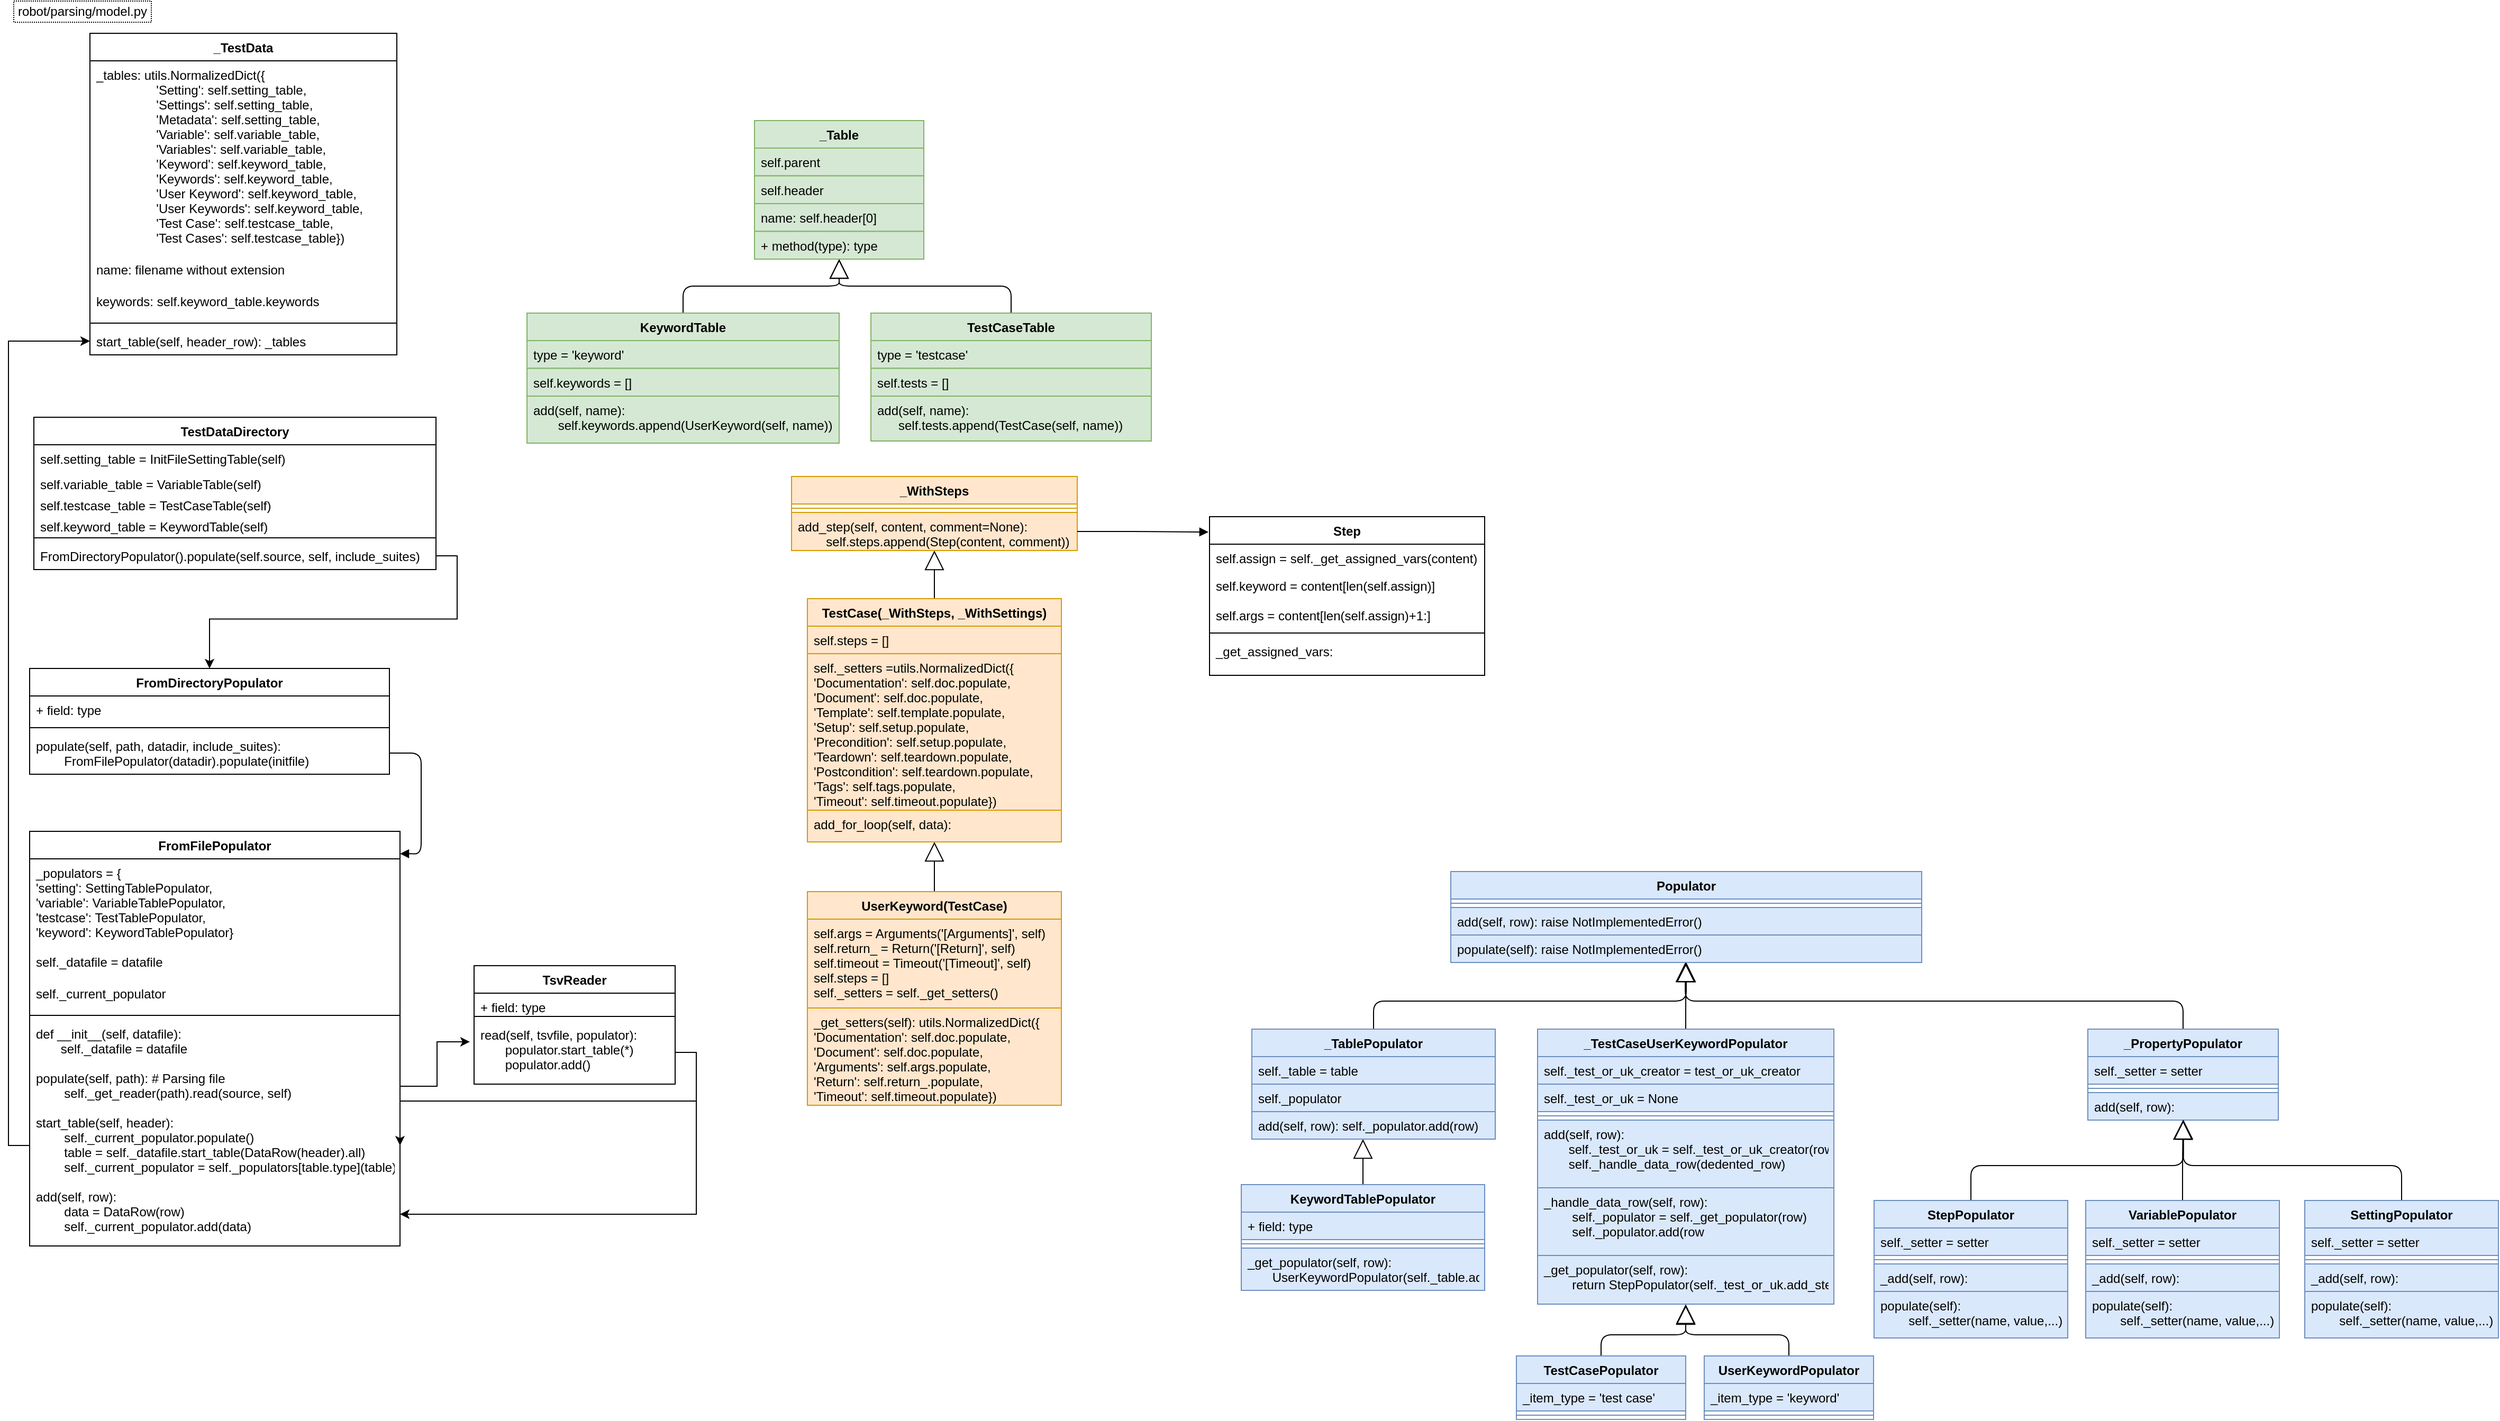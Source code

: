 <mxfile version="10.6.6" type="github"><diagram id="w9kiW-RfUYCKc8T9WEzW" name="ParsingRobotFile"><mxGraphModel dx="961" dy="610" grid="1" gridSize="10" guides="1" tooltips="1" connect="1" arrows="1" fold="1" page="1" pageScale="1" pageWidth="850" pageHeight="1100" math="0" shadow="0"><root><mxCell id="DDdAYqGHSXOfa5KJhtYZ-0"/><mxCell id="DDdAYqGHSXOfa5KJhtYZ-1" parent="DDdAYqGHSXOfa5KJhtYZ-0"/><mxCell id="CEjtq7rkMb9W8fylmUkk-167" style="edgeStyle=orthogonalEdgeStyle;orthogonalLoop=1;jettySize=auto;html=1;entryX=0.5;entryY=1;entryDx=0;entryDy=0;endArrow=block;endFill=0;endSize=16;fontColor=#000000;" parent="DDdAYqGHSXOfa5KJhtYZ-1" source="CEjtq7rkMb9W8fylmUkk-33" target="CEjtq7rkMb9W8fylmUkk-37" edge="1"><mxGeometry relative="1" as="geometry"/></mxCell><mxCell id="CEjtq7rkMb9W8fylmUkk-33" value="UserKeyword(TestCase)" style="swimlane;fontStyle=1;align=center;verticalAlign=top;childLayout=stackLayout;horizontal=1;startSize=26;horizontalStack=0;resizeParent=1;resizeParentMax=0;resizeLast=0;collapsible=1;marginBottom=0;fillColor=#ffe6cc;strokeColor=#d79b00;" parent="DDdAYqGHSXOfa5KJhtYZ-1" vertex="1"><mxGeometry x="860" y="959" width="240" height="202" as="geometry"/></mxCell><mxCell id="CEjtq7rkMb9W8fylmUkk-34" value="self.args = Arguments('[Arguments]', self)&#10;self.return_ = Return('[Return]', self)&#10;self.timeout = Timeout('[Timeout]', self)&#10;self.steps = []&#10;self._setters = self._get_setters()" style="text;strokeColor=#d79b00;fillColor=#ffe6cc;align=left;verticalAlign=top;spacingLeft=4;spacingRight=4;overflow=hidden;rotatable=0;points=[[0,0.5],[1,0.5]];portConstraint=eastwest;" parent="CEjtq7rkMb9W8fylmUkk-33" vertex="1"><mxGeometry y="26" width="240" height="84" as="geometry"/></mxCell><mxCell id="CEjtq7rkMb9W8fylmUkk-36" value="_get_setters(self): utils.NormalizedDict({&#10;'Documentation': self.doc.populate,&#10;'Document': self.doc.populate,&#10;'Arguments': self.args.populate,&#10;'Return': self.return_.populate,&#10;'Timeout': self.timeout.populate})" style="text;strokeColor=#d79b00;fillColor=#ffe6cc;align=left;verticalAlign=top;spacingLeft=4;spacingRight=4;overflow=hidden;rotatable=0;points=[[0,0.5],[1,0.5]];portConstraint=eastwest;" parent="CEjtq7rkMb9W8fylmUkk-33" vertex="1"><mxGeometry y="110" width="240" height="92" as="geometry"/></mxCell><mxCell id="CEjtq7rkMb9W8fylmUkk-168" style="edgeStyle=orthogonalEdgeStyle;orthogonalLoop=1;jettySize=auto;html=1;exitX=0.5;exitY=0;exitDx=0;exitDy=0;entryX=0.5;entryY=1;entryDx=0;entryDy=0;endArrow=block;endFill=0;endSize=16;fontColor=#000000;" parent="DDdAYqGHSXOfa5KJhtYZ-1" source="CEjtq7rkMb9W8fylmUkk-37" target="CEjtq7rkMb9W8fylmUkk-41" edge="1"><mxGeometry relative="1" as="geometry"/></mxCell><mxCell id="CEjtq7rkMb9W8fylmUkk-37" value="TestCase(_WithSteps, _WithSettings)" style="swimlane;fontStyle=1;align=center;verticalAlign=top;childLayout=stackLayout;horizontal=1;startSize=26;horizontalStack=0;resizeParent=1;resizeParentMax=0;resizeLast=0;collapsible=1;marginBottom=0;fillColor=#ffe6cc;strokeColor=#d79b00;" parent="DDdAYqGHSXOfa5KJhtYZ-1" vertex="1"><mxGeometry x="860" y="682" width="240" height="230" as="geometry"/></mxCell><mxCell id="CEjtq7rkMb9W8fylmUkk-38" value="self.steps = []" style="text;strokeColor=#d79b00;fillColor=#ffe6cc;align=left;verticalAlign=top;spacingLeft=4;spacingRight=4;overflow=hidden;rotatable=0;points=[[0,0.5],[1,0.5]];portConstraint=eastwest;" parent="CEjtq7rkMb9W8fylmUkk-37" vertex="1"><mxGeometry y="26" width="240" height="26" as="geometry"/></mxCell><mxCell id="CEjtq7rkMb9W8fylmUkk-166" value="self._setters =utils.NormalizedDict({&#10;'Documentation': self.doc.populate,&#10;'Document': self.doc.populate,&#10;'Template': self.template.populate,&#10;'Setup': self.setup.populate,&#10;'Precondition': self.setup.populate,&#10;'Teardown': self.teardown.populate,&#10;'Postcondition': self.teardown.populate,&#10;'Tags': self.tags.populate,&#10;'Timeout': self.timeout.populate})" style="text;strokeColor=#d79b00;fillColor=#ffe6cc;align=left;verticalAlign=top;spacingLeft=4;spacingRight=4;overflow=hidden;rotatable=0;points=[[0,0.5],[1,0.5]];portConstraint=eastwest;" parent="CEjtq7rkMb9W8fylmUkk-37" vertex="1"><mxGeometry y="52" width="240" height="148" as="geometry"/></mxCell><mxCell id="CEjtq7rkMb9W8fylmUkk-40" value="add_for_loop(self, data):" style="text;strokeColor=#d79b00;fillColor=#ffe6cc;align=left;verticalAlign=top;spacingLeft=4;spacingRight=4;overflow=hidden;rotatable=0;points=[[0,0.5],[1,0.5]];portConstraint=eastwest;" parent="CEjtq7rkMb9W8fylmUkk-37" vertex="1"><mxGeometry y="200" width="240" height="30" as="geometry"/></mxCell><mxCell id="CEjtq7rkMb9W8fylmUkk-41" value="_WithSteps" style="swimlane;fontStyle=1;align=center;verticalAlign=top;childLayout=stackLayout;horizontal=1;startSize=26;horizontalStack=0;resizeParent=1;resizeParentMax=0;resizeLast=0;collapsible=1;marginBottom=0;fillColor=#ffe6cc;strokeColor=#d79b00;" parent="DDdAYqGHSXOfa5KJhtYZ-1" vertex="1"><mxGeometry x="845" y="566.5" width="270" height="70" as="geometry"/></mxCell><mxCell id="CEjtq7rkMb9W8fylmUkk-43" value="" style="line;strokeWidth=1;fillColor=#ffe6cc;align=left;verticalAlign=middle;spacingTop=-1;spacingLeft=3;spacingRight=3;rotatable=0;labelPosition=right;points=[];portConstraint=eastwest;strokeColor=#d79b00;" parent="CEjtq7rkMb9W8fylmUkk-41" vertex="1"><mxGeometry y="26" width="270" height="8" as="geometry"/></mxCell><mxCell id="CEjtq7rkMb9W8fylmUkk-44" value="add_step(self, content, comment=None):&#10;        self.steps.append(Step(content, comment))" style="text;strokeColor=#d79b00;fillColor=#ffe6cc;align=left;verticalAlign=top;spacingLeft=4;spacingRight=4;overflow=hidden;rotatable=0;points=[[0,0.5],[1,0.5]];portConstraint=eastwest;" parent="CEjtq7rkMb9W8fylmUkk-41" vertex="1"><mxGeometry y="34" width="270" height="36" as="geometry"/></mxCell><mxCell id="CEjtq7rkMb9W8fylmUkk-49" value="FromDirectoryPopulator" style="swimlane;fontStyle=1;align=center;verticalAlign=top;childLayout=stackLayout;horizontal=1;startSize=26;horizontalStack=0;resizeParent=1;resizeParentMax=0;resizeLast=0;collapsible=1;marginBottom=0;" parent="DDdAYqGHSXOfa5KJhtYZ-1" vertex="1"><mxGeometry x="125" y="748" width="340" height="100" as="geometry"/></mxCell><mxCell id="CEjtq7rkMb9W8fylmUkk-50" value="+ field: type" style="text;strokeColor=none;fillColor=none;align=left;verticalAlign=top;spacingLeft=4;spacingRight=4;overflow=hidden;rotatable=0;points=[[0,0.5],[1,0.5]];portConstraint=eastwest;" parent="CEjtq7rkMb9W8fylmUkk-49" vertex="1"><mxGeometry y="26" width="340" height="26" as="geometry"/></mxCell><mxCell id="CEjtq7rkMb9W8fylmUkk-51" value="" style="line;strokeWidth=1;fillColor=none;align=left;verticalAlign=middle;spacingTop=-1;spacingLeft=3;spacingRight=3;rotatable=0;labelPosition=right;points=[];portConstraint=eastwest;" parent="CEjtq7rkMb9W8fylmUkk-49" vertex="1"><mxGeometry y="52" width="340" height="8" as="geometry"/></mxCell><mxCell id="CEjtq7rkMb9W8fylmUkk-52" value="populate(self, path, datadir, include_suites):&#10;        FromFilePopulator(datadir).populate(initfile)" style="text;strokeColor=none;fillColor=none;align=left;verticalAlign=top;spacingLeft=4;spacingRight=4;overflow=hidden;rotatable=0;points=[[0,0.5],[1,0.5]];portConstraint=eastwest;" parent="CEjtq7rkMb9W8fylmUkk-49" vertex="1"><mxGeometry y="60" width="340" height="40" as="geometry"/></mxCell><mxCell id="CEjtq7rkMb9W8fylmUkk-53" value="FromFilePopulator" style="swimlane;fontStyle=1;align=center;verticalAlign=top;childLayout=stackLayout;horizontal=1;startSize=26;horizontalStack=0;resizeParent=1;resizeParentMax=0;resizeLast=0;collapsible=1;marginBottom=0;" parent="DDdAYqGHSXOfa5KJhtYZ-1" vertex="1"><mxGeometry x="125" y="902" width="350" height="392" as="geometry"/></mxCell><mxCell id="CEjtq7rkMb9W8fylmUkk-54" value="_populators = {&#10;'setting': SettingTablePopulator,&#10;'variable': VariableTablePopulator,&#10;'testcase': TestTablePopulator,&#10;'keyword': KeywordTablePopulator}" style="text;strokeColor=none;fillColor=none;align=left;verticalAlign=top;spacingLeft=4;spacingRight=4;overflow=hidden;rotatable=0;points=[[0,0.5],[1,0.5]];portConstraint=eastwest;" parent="CEjtq7rkMb9W8fylmUkk-53" vertex="1"><mxGeometry y="26" width="350" height="84" as="geometry"/></mxCell><mxCell id="CEjtq7rkMb9W8fylmUkk-57" value="self._datafile = datafile" style="text;strokeColor=none;fillColor=none;align=left;verticalAlign=top;spacingLeft=4;spacingRight=4;overflow=hidden;rotatable=0;points=[[0,0.5],[1,0.5]];portConstraint=eastwest;" parent="CEjtq7rkMb9W8fylmUkk-53" vertex="1"><mxGeometry y="110" width="350" height="30" as="geometry"/></mxCell><mxCell id="CEjtq7rkMb9W8fylmUkk-58" value="self._current_populator" style="text;strokeColor=none;fillColor=none;align=left;verticalAlign=top;spacingLeft=4;spacingRight=4;overflow=hidden;rotatable=0;points=[[0,0.5],[1,0.5]];portConstraint=eastwest;" parent="CEjtq7rkMb9W8fylmUkk-53" vertex="1"><mxGeometry y="140" width="350" height="30" as="geometry"/></mxCell><mxCell id="CEjtq7rkMb9W8fylmUkk-55" value="" style="line;strokeWidth=1;fillColor=none;align=left;verticalAlign=middle;spacingTop=-1;spacingLeft=3;spacingRight=3;rotatable=0;labelPosition=right;points=[];portConstraint=eastwest;" parent="CEjtq7rkMb9W8fylmUkk-53" vertex="1"><mxGeometry y="170" width="350" height="8" as="geometry"/></mxCell><mxCell id="xWW4WNroP9n5-HLPRSPL-0" value="def __init__(self, datafile):&#10;       self._datafile = datafile" style="text;strokeColor=none;fillColor=none;align=left;verticalAlign=top;spacingLeft=4;spacingRight=4;overflow=hidden;rotatable=0;points=[[0,0.5],[1,0.5]];portConstraint=eastwest;" vertex="1" parent="CEjtq7rkMb9W8fylmUkk-53"><mxGeometry y="178" width="350" height="42" as="geometry"/></mxCell><mxCell id="CEjtq7rkMb9W8fylmUkk-56" value="populate(self, path): # Parsing file&#10;        self._get_reader(path).read(source, self)&#10;" style="text;strokeColor=none;fillColor=none;align=left;verticalAlign=top;spacingLeft=4;spacingRight=4;overflow=hidden;rotatable=0;points=[[0,0.5],[1,0.5]];portConstraint=eastwest;" parent="CEjtq7rkMb9W8fylmUkk-53" vertex="1"><mxGeometry y="220" width="350" height="42" as="geometry"/></mxCell><mxCell id="CEjtq7rkMb9W8fylmUkk-63" value="start_table(self, header): &#10;        self._current_populator.populate()&#10;        table = self._datafile.start_table(DataRow(header).all)&#10;        self._current_populator = self._populators[table.type](table)" style="text;strokeColor=none;fillColor=none;align=left;verticalAlign=top;spacingLeft=4;spacingRight=4;overflow=hidden;rotatable=0;points=[[0,0.5],[1,0.5]];portConstraint=eastwest;" parent="CEjtq7rkMb9W8fylmUkk-53" vertex="1"><mxGeometry y="262" width="350" height="70" as="geometry"/></mxCell><mxCell id="CEjtq7rkMb9W8fylmUkk-64" value="add(self, row):&#10;        data = DataRow(row)&#10;        self._current_populator.add(data)" style="text;strokeColor=none;fillColor=none;align=left;verticalAlign=top;spacingLeft=4;spacingRight=4;overflow=hidden;rotatable=0;points=[[0,0.5],[1,0.5]];portConstraint=eastwest;" parent="CEjtq7rkMb9W8fylmUkk-53" vertex="1"><mxGeometry y="332" width="350" height="60" as="geometry"/></mxCell><mxCell id="CEjtq7rkMb9W8fylmUkk-59" value="TsvReader" style="swimlane;fontStyle=1;align=center;verticalAlign=top;childLayout=stackLayout;horizontal=1;startSize=26;horizontalStack=0;resizeParent=1;resizeParentMax=0;resizeLast=0;collapsible=1;marginBottom=0;" parent="DDdAYqGHSXOfa5KJhtYZ-1" vertex="1"><mxGeometry x="545" y="1029" width="190" height="112" as="geometry"/></mxCell><mxCell id="CEjtq7rkMb9W8fylmUkk-60" value="+ field: type" style="text;strokeColor=none;fillColor=none;align=left;verticalAlign=top;spacingLeft=4;spacingRight=4;overflow=hidden;rotatable=0;points=[[0,0.5],[1,0.5]];portConstraint=eastwest;" parent="CEjtq7rkMb9W8fylmUkk-59" vertex="1"><mxGeometry y="26" width="190" height="18" as="geometry"/></mxCell><mxCell id="CEjtq7rkMb9W8fylmUkk-61" value="" style="line;strokeWidth=1;fillColor=none;align=left;verticalAlign=middle;spacingTop=-1;spacingLeft=3;spacingRight=3;rotatable=0;labelPosition=right;points=[];portConstraint=eastwest;" parent="CEjtq7rkMb9W8fylmUkk-59" vertex="1"><mxGeometry y="44" width="190" height="8" as="geometry"/></mxCell><mxCell id="CEjtq7rkMb9W8fylmUkk-62" value="read(self, tsvfile, populator):&#10;       populator.start_table(*)&#10;       populator.add()" style="text;strokeColor=none;fillColor=none;align=left;verticalAlign=top;spacingLeft=4;spacingRight=4;overflow=hidden;rotatable=0;points=[[0,0.5],[1,0.5]];portConstraint=eastwest;" parent="CEjtq7rkMb9W8fylmUkk-59" vertex="1"><mxGeometry y="52" width="190" height="60" as="geometry"/></mxCell><mxCell id="CEjtq7rkMb9W8fylmUkk-65" style="edgeStyle=orthogonalEdgeStyle;rounded=0;orthogonalLoop=1;jettySize=auto;html=1;exitX=1;exitY=0.5;exitDx=0;exitDy=0;entryX=-0.021;entryY=0.333;entryDx=0;entryDy=0;entryPerimeter=0;" parent="DDdAYqGHSXOfa5KJhtYZ-1" source="CEjtq7rkMb9W8fylmUkk-56" target="CEjtq7rkMb9W8fylmUkk-62" edge="1"><mxGeometry relative="1" as="geometry"/></mxCell><mxCell id="CEjtq7rkMb9W8fylmUkk-66" style="edgeStyle=orthogonalEdgeStyle;rounded=0;orthogonalLoop=1;jettySize=auto;html=1;exitX=1;exitY=0.5;exitDx=0;exitDy=0;entryX=1;entryY=0.5;entryDx=0;entryDy=0;" parent="DDdAYqGHSXOfa5KJhtYZ-1" source="CEjtq7rkMb9W8fylmUkk-62" target="CEjtq7rkMb9W8fylmUkk-63" edge="1"><mxGeometry relative="1" as="geometry"><Array as="points"><mxPoint x="755" y="1111"/><mxPoint x="755" y="1157"/></Array></mxGeometry></mxCell><mxCell id="CEjtq7rkMb9W8fylmUkk-67" style="edgeStyle=orthogonalEdgeStyle;rounded=0;orthogonalLoop=1;jettySize=auto;html=1;exitX=0;exitY=0.5;exitDx=0;exitDy=0;entryX=0;entryY=0.5;entryDx=0;entryDy=0;" parent="DDdAYqGHSXOfa5KJhtYZ-1" source="CEjtq7rkMb9W8fylmUkk-63" target="E7tnNGmdelMhR69OMzfv-7" edge="1"><mxGeometry relative="1" as="geometry"/></mxCell><mxCell id="CEjtq7rkMb9W8fylmUkk-69" style="edgeStyle=orthogonalEdgeStyle;rounded=0;orthogonalLoop=1;jettySize=auto;html=1;exitX=1;exitY=0.5;exitDx=0;exitDy=0;entryX=1;entryY=0.5;entryDx=0;entryDy=0;" parent="DDdAYqGHSXOfa5KJhtYZ-1" source="CEjtq7rkMb9W8fylmUkk-62" target="CEjtq7rkMb9W8fylmUkk-64" edge="1"><mxGeometry relative="1" as="geometry"/></mxCell><mxCell id="CEjtq7rkMb9W8fylmUkk-128" value="" style="edgeStyle=orthogonalEdgeStyle;orthogonalLoop=1;jettySize=auto;html=1;endArrow=block;endFill=0;endSize=16;fontColor=#EA6B66;" parent="DDdAYqGHSXOfa5KJhtYZ-1" source="CEjtq7rkMb9W8fylmUkk-70" target="CEjtq7rkMb9W8fylmUkk-77" edge="1"><mxGeometry relative="1" as="geometry"><Array as="points"><mxPoint x="1385" y="1236"/><mxPoint x="1385" y="1236"/></Array></mxGeometry></mxCell><mxCell id="CEjtq7rkMb9W8fylmUkk-70" value="KeywordTablePopulator" style="swimlane;fontStyle=1;align=center;verticalAlign=top;childLayout=stackLayout;horizontal=1;startSize=26;horizontalStack=0;resizeParent=1;resizeParentMax=0;resizeLast=0;collapsible=1;marginBottom=0;fillColor=#dae8fc;strokeColor=#6c8ebf;" parent="DDdAYqGHSXOfa5KJhtYZ-1" vertex="1"><mxGeometry x="1270" y="1236" width="230" height="100" as="geometry"/></mxCell><mxCell id="CEjtq7rkMb9W8fylmUkk-71" value="+ field: type" style="text;strokeColor=#6c8ebf;fillColor=#dae8fc;align=left;verticalAlign=top;spacingLeft=4;spacingRight=4;overflow=hidden;rotatable=0;points=[[0,0.5],[1,0.5]];portConstraint=eastwest;" parent="CEjtq7rkMb9W8fylmUkk-70" vertex="1"><mxGeometry y="26" width="230" height="26" as="geometry"/></mxCell><mxCell id="CEjtq7rkMb9W8fylmUkk-72" value="" style="line;strokeWidth=1;fillColor=#dae8fc;align=left;verticalAlign=middle;spacingTop=-1;spacingLeft=3;spacingRight=3;rotatable=0;labelPosition=right;points=[];portConstraint=eastwest;strokeColor=#6c8ebf;" parent="CEjtq7rkMb9W8fylmUkk-70" vertex="1"><mxGeometry y="52" width="230" height="8" as="geometry"/></mxCell><mxCell id="CEjtq7rkMb9W8fylmUkk-73" value="_get_populator(self, row):&#10;       UserKeywordPopulator(self._table.add)" style="text;strokeColor=#6c8ebf;fillColor=#dae8fc;align=left;verticalAlign=top;spacingLeft=4;spacingRight=4;overflow=hidden;rotatable=0;points=[[0,0.5],[1,0.5]];portConstraint=eastwest;" parent="CEjtq7rkMb9W8fylmUkk-70" vertex="1"><mxGeometry y="60" width="230" height="40" as="geometry"/></mxCell><mxCell id="CEjtq7rkMb9W8fylmUkk-125" style="edgeStyle=orthogonalEdgeStyle;orthogonalLoop=1;jettySize=auto;html=1;exitX=0.5;exitY=0;exitDx=0;exitDy=0;entryX=0.5;entryY=1;entryDx=0;entryDy=0;endArrow=block;endFill=0;endSize=16;fontColor=#EA6B66;" parent="DDdAYqGHSXOfa5KJhtYZ-1" source="CEjtq7rkMb9W8fylmUkk-74" target="CEjtq7rkMb9W8fylmUkk-81" edge="1"><mxGeometry relative="1" as="geometry"/></mxCell><mxCell id="CEjtq7rkMb9W8fylmUkk-74" value="_TablePopulator" style="swimlane;fontStyle=1;align=center;verticalAlign=top;childLayout=stackLayout;horizontal=1;startSize=26;horizontalStack=0;resizeParent=1;resizeParentMax=0;resizeLast=0;collapsible=1;marginBottom=0;fillColor=#dae8fc;strokeColor=#6c8ebf;" parent="DDdAYqGHSXOfa5KJhtYZ-1" vertex="1"><mxGeometry x="1280" y="1089" width="230" height="104" as="geometry"/></mxCell><mxCell id="CEjtq7rkMb9W8fylmUkk-75" value="self._table = table" style="text;strokeColor=#6c8ebf;fillColor=#dae8fc;align=left;verticalAlign=top;spacingLeft=4;spacingRight=4;overflow=hidden;rotatable=0;points=[[0,0.5],[1,0.5]];portConstraint=eastwest;" parent="CEjtq7rkMb9W8fylmUkk-74" vertex="1"><mxGeometry y="26" width="230" height="26" as="geometry"/></mxCell><mxCell id="CEjtq7rkMb9W8fylmUkk-78" value="self._populator" style="text;strokeColor=#6c8ebf;fillColor=#dae8fc;align=left;verticalAlign=top;spacingLeft=4;spacingRight=4;overflow=hidden;rotatable=0;points=[[0,0.5],[1,0.5]];portConstraint=eastwest;" parent="CEjtq7rkMb9W8fylmUkk-74" vertex="1"><mxGeometry y="52" width="230" height="26" as="geometry"/></mxCell><mxCell id="CEjtq7rkMb9W8fylmUkk-77" value="add(self, row): self._populator.add(row)" style="text;strokeColor=#6c8ebf;fillColor=#dae8fc;align=left;verticalAlign=top;spacingLeft=4;spacingRight=4;overflow=hidden;rotatable=0;points=[[0,0.5],[1,0.5]];portConstraint=eastwest;" parent="CEjtq7rkMb9W8fylmUkk-74" vertex="1"><mxGeometry y="78" width="230" height="26" as="geometry"/></mxCell><mxCell id="CEjtq7rkMb9W8fylmUkk-81" value="Populator" style="swimlane;fontStyle=1;align=center;verticalAlign=top;childLayout=stackLayout;horizontal=1;startSize=26;horizontalStack=0;resizeParent=1;resizeParentMax=0;resizeLast=0;collapsible=1;marginBottom=0;fillColor=#dae8fc;strokeColor=#6c8ebf;" parent="DDdAYqGHSXOfa5KJhtYZ-1" vertex="1"><mxGeometry x="1468" y="940" width="445" height="86" as="geometry"/></mxCell><mxCell id="CEjtq7rkMb9W8fylmUkk-83" value="" style="line;strokeWidth=1;fillColor=#dae8fc;align=left;verticalAlign=middle;spacingTop=-1;spacingLeft=3;spacingRight=3;rotatable=0;labelPosition=right;points=[];portConstraint=eastwest;strokeColor=#6c8ebf;" parent="CEjtq7rkMb9W8fylmUkk-81" vertex="1"><mxGeometry y="26" width="445" height="8" as="geometry"/></mxCell><mxCell id="CEjtq7rkMb9W8fylmUkk-84" value="add(self, row): raise NotImplementedError()" style="text;strokeColor=#6c8ebf;fillColor=#dae8fc;align=left;verticalAlign=top;spacingLeft=4;spacingRight=4;overflow=hidden;rotatable=0;points=[[0,0.5],[1,0.5]];portConstraint=eastwest;" parent="CEjtq7rkMb9W8fylmUkk-81" vertex="1"><mxGeometry y="34" width="445" height="26" as="geometry"/></mxCell><mxCell id="CEjtq7rkMb9W8fylmUkk-85" value="populate(self): raise NotImplementedError()" style="text;strokeColor=#6c8ebf;fillColor=#dae8fc;align=left;verticalAlign=top;spacingLeft=4;spacingRight=4;overflow=hidden;rotatable=0;points=[[0,0.5],[1,0.5]];portConstraint=eastwest;" parent="CEjtq7rkMb9W8fylmUkk-81" vertex="1"><mxGeometry y="60" width="445" height="26" as="geometry"/></mxCell><mxCell id="CEjtq7rkMb9W8fylmUkk-134" style="edgeStyle=orthogonalEdgeStyle;orthogonalLoop=1;jettySize=auto;html=1;endArrow=block;endFill=0;endSize=16;fontColor=#EA6B66;" parent="DDdAYqGHSXOfa5KJhtYZ-1" source="CEjtq7rkMb9W8fylmUkk-86" edge="1"><mxGeometry relative="1" as="geometry"><mxPoint x="1690" y="1350" as="targetPoint"/><Array as="points"><mxPoint x="1788" y="1378"/><mxPoint x="1690" y="1378"/></Array></mxGeometry></mxCell><mxCell id="CEjtq7rkMb9W8fylmUkk-86" value="UserKeywordPopulator" style="swimlane;fontStyle=1;align=center;verticalAlign=top;childLayout=stackLayout;horizontal=1;startSize=26;horizontalStack=0;resizeParent=1;resizeParentMax=0;resizeLast=0;collapsible=1;marginBottom=0;fillColor=#dae8fc;strokeColor=#6c8ebf;" parent="DDdAYqGHSXOfa5KJhtYZ-1" vertex="1"><mxGeometry x="1707.5" y="1398" width="160" height="60" as="geometry"/></mxCell><mxCell id="CEjtq7rkMb9W8fylmUkk-87" value="_item_type = 'keyword'" style="text;strokeColor=#6c8ebf;fillColor=#dae8fc;align=left;verticalAlign=top;spacingLeft=4;spacingRight=4;overflow=hidden;rotatable=0;points=[[0,0.5],[1,0.5]];portConstraint=eastwest;" parent="CEjtq7rkMb9W8fylmUkk-86" vertex="1"><mxGeometry y="26" width="160" height="26" as="geometry"/></mxCell><mxCell id="CEjtq7rkMb9W8fylmUkk-88" value="" style="line;strokeWidth=1;fillColor=#dae8fc;align=left;verticalAlign=middle;spacingTop=-1;spacingLeft=3;spacingRight=3;rotatable=0;labelPosition=right;points=[];portConstraint=eastwest;strokeColor=#6c8ebf;" parent="CEjtq7rkMb9W8fylmUkk-86" vertex="1"><mxGeometry y="52" width="160" height="8" as="geometry"/></mxCell><mxCell id="CEjtq7rkMb9W8fylmUkk-132" style="edgeStyle=orthogonalEdgeStyle;orthogonalLoop=1;jettySize=auto;html=1;exitX=0.5;exitY=0;exitDx=0;exitDy=0;endArrow=block;endFill=0;endSize=16;fontColor=#EA6B66;entryX=0.5;entryY=1.002;entryDx=0;entryDy=0;entryPerimeter=0;" parent="DDdAYqGHSXOfa5KJhtYZ-1" source="CEjtq7rkMb9W8fylmUkk-90" target="CEjtq7rkMb9W8fylmUkk-99" edge="1"><mxGeometry relative="1" as="geometry"><mxPoint x="1690" y="1360" as="targetPoint"/><Array as="points"><mxPoint x="1610" y="1378"/><mxPoint x="1690" y="1378"/></Array></mxGeometry></mxCell><mxCell id="CEjtq7rkMb9W8fylmUkk-90" value="TestCasePopulator" style="swimlane;fontStyle=1;align=center;verticalAlign=top;childLayout=stackLayout;horizontal=1;startSize=26;horizontalStack=0;resizeParent=1;resizeParentMax=0;resizeLast=0;collapsible=1;marginBottom=0;fillColor=#dae8fc;strokeColor=#6c8ebf;" parent="DDdAYqGHSXOfa5KJhtYZ-1" vertex="1"><mxGeometry x="1530" y="1398" width="160" height="60" as="geometry"/></mxCell><mxCell id="CEjtq7rkMb9W8fylmUkk-91" value="_item_type = 'test case'" style="text;strokeColor=#6c8ebf;fillColor=#dae8fc;align=left;verticalAlign=top;spacingLeft=4;spacingRight=4;overflow=hidden;rotatable=0;points=[[0,0.5],[1,0.5]];portConstraint=eastwest;" parent="CEjtq7rkMb9W8fylmUkk-90" vertex="1"><mxGeometry y="26" width="160" height="26" as="geometry"/></mxCell><mxCell id="CEjtq7rkMb9W8fylmUkk-92" value="" style="line;strokeWidth=1;fillColor=#dae8fc;align=left;verticalAlign=middle;spacingTop=-1;spacingLeft=3;spacingRight=3;rotatable=0;labelPosition=right;points=[];portConstraint=eastwest;strokeColor=#6c8ebf;" parent="CEjtq7rkMb9W8fylmUkk-90" vertex="1"><mxGeometry y="52" width="160" height="8" as="geometry"/></mxCell><mxCell id="CEjtq7rkMb9W8fylmUkk-129" style="edgeStyle=orthogonalEdgeStyle;orthogonalLoop=1;jettySize=auto;html=1;exitX=0.5;exitY=0;exitDx=0;exitDy=0;entryX=0.5;entryY=1;entryDx=0;entryDy=0;endArrow=block;endFill=0;endSize=16;fontColor=#EA6B66;" parent="DDdAYqGHSXOfa5KJhtYZ-1" source="CEjtq7rkMb9W8fylmUkk-93" target="CEjtq7rkMb9W8fylmUkk-81" edge="1"><mxGeometry relative="1" as="geometry"/></mxCell><mxCell id="CEjtq7rkMb9W8fylmUkk-93" value="_TestCaseUserKeywordPopulator" style="swimlane;fontStyle=1;align=center;verticalAlign=top;childLayout=stackLayout;horizontal=1;startSize=26;horizontalStack=0;resizeParent=1;resizeParentMax=0;resizeLast=0;collapsible=1;marginBottom=0;fillColor=#dae8fc;strokeColor=#6c8ebf;" parent="DDdAYqGHSXOfa5KJhtYZ-1" vertex="1"><mxGeometry x="1550" y="1089" width="280" height="260" as="geometry"/></mxCell><mxCell id="CEjtq7rkMb9W8fylmUkk-94" value="self._test_or_uk_creator = test_or_uk_creator" style="text;strokeColor=#6c8ebf;fillColor=#dae8fc;align=left;verticalAlign=top;spacingLeft=4;spacingRight=4;overflow=hidden;rotatable=0;points=[[0,0.5],[1,0.5]];portConstraint=eastwest;" parent="CEjtq7rkMb9W8fylmUkk-93" vertex="1"><mxGeometry y="26" width="280" height="26" as="geometry"/></mxCell><mxCell id="CEjtq7rkMb9W8fylmUkk-97" value="self._test_or_uk = None" style="text;strokeColor=#6c8ebf;fillColor=#dae8fc;align=left;verticalAlign=top;spacingLeft=4;spacingRight=4;overflow=hidden;rotatable=0;points=[[0,0.5],[1,0.5]];portConstraint=eastwest;" parent="CEjtq7rkMb9W8fylmUkk-93" vertex="1"><mxGeometry y="52" width="280" height="26" as="geometry"/></mxCell><mxCell id="CEjtq7rkMb9W8fylmUkk-95" value="" style="line;strokeWidth=1;fillColor=#dae8fc;align=left;verticalAlign=middle;spacingTop=-1;spacingLeft=3;spacingRight=3;rotatable=0;labelPosition=right;points=[];portConstraint=eastwest;strokeColor=#6c8ebf;" parent="CEjtq7rkMb9W8fylmUkk-93" vertex="1"><mxGeometry y="78" width="280" height="8" as="geometry"/></mxCell><mxCell id="CEjtq7rkMb9W8fylmUkk-96" value="add(self, row):&#10;       self._test_or_uk = self._test_or_uk_creator(row.head)&#10;       self._handle_data_row(dedented_row)" style="text;strokeColor=#6c8ebf;fillColor=#dae8fc;align=left;verticalAlign=top;spacingLeft=4;spacingRight=4;overflow=hidden;rotatable=0;points=[[0,0.5],[1,0.5]];portConstraint=eastwest;" parent="CEjtq7rkMb9W8fylmUkk-93" vertex="1"><mxGeometry y="86" width="280" height="64" as="geometry"/></mxCell><mxCell id="CEjtq7rkMb9W8fylmUkk-98" value="_handle_data_row(self, row):&#10;        self._populator = self._get_populator(row)&#10;        self._populator.add(row" style="text;strokeColor=#6c8ebf;fillColor=#dae8fc;align=left;verticalAlign=top;spacingLeft=4;spacingRight=4;overflow=hidden;rotatable=0;points=[[0,0.5],[1,0.5]];portConstraint=eastwest;" parent="CEjtq7rkMb9W8fylmUkk-93" vertex="1"><mxGeometry y="150" width="280" height="64" as="geometry"/></mxCell><mxCell id="CEjtq7rkMb9W8fylmUkk-99" value="_get_populator(self, row):&#10;        return StepPopulator(self._test_or_uk.add_step)" style="text;strokeColor=#6c8ebf;fillColor=#dae8fc;align=left;verticalAlign=top;spacingLeft=4;spacingRight=4;overflow=hidden;rotatable=0;points=[[0,0.5],[1,0.5]];portConstraint=eastwest;" parent="CEjtq7rkMb9W8fylmUkk-93" vertex="1"><mxGeometry y="214" width="280" height="46" as="geometry"/></mxCell><mxCell id="CEjtq7rkMb9W8fylmUkk-100" value="Step" style="swimlane;fontStyle=1;align=center;verticalAlign=top;childLayout=stackLayout;horizontal=1;startSize=26;horizontalStack=0;resizeParent=1;resizeParentMax=0;resizeLast=0;collapsible=1;marginBottom=0;" parent="DDdAYqGHSXOfa5KJhtYZ-1" vertex="1"><mxGeometry x="1240" y="604.5" width="260" height="150" as="geometry"/></mxCell><mxCell id="CEjtq7rkMb9W8fylmUkk-101" value="self.assign = self._get_assigned_vars(content)" style="text;align=left;verticalAlign=top;spacingLeft=4;spacingRight=4;overflow=hidden;rotatable=0;points=[[0,0.5],[1,0.5]];portConstraint=eastwest;" parent="CEjtq7rkMb9W8fylmUkk-100" vertex="1"><mxGeometry y="26" width="260" height="26" as="geometry"/></mxCell><mxCell id="CEjtq7rkMb9W8fylmUkk-104" value="self.keyword = content[len(self.assign)]" style="text;align=left;verticalAlign=top;spacingLeft=4;spacingRight=4;overflow=hidden;rotatable=0;points=[[0,0.5],[1,0.5]];portConstraint=eastwest;" parent="CEjtq7rkMb9W8fylmUkk-100" vertex="1"><mxGeometry y="52" width="260" height="28" as="geometry"/></mxCell><mxCell id="CEjtq7rkMb9W8fylmUkk-105" value="self.args = content[len(self.assign)+1:]" style="text;align=left;verticalAlign=top;spacingLeft=4;spacingRight=4;overflow=hidden;rotatable=0;points=[[0,0.5],[1,0.5]];portConstraint=eastwest;" parent="CEjtq7rkMb9W8fylmUkk-100" vertex="1"><mxGeometry y="80" width="260" height="26" as="geometry"/></mxCell><mxCell id="CEjtq7rkMb9W8fylmUkk-102" value="" style="line;strokeWidth=1;align=left;verticalAlign=middle;spacingTop=-1;spacingLeft=3;spacingRight=3;rotatable=0;labelPosition=right;points=[];portConstraint=eastwest;" parent="CEjtq7rkMb9W8fylmUkk-100" vertex="1"><mxGeometry y="106" width="260" height="8" as="geometry"/></mxCell><mxCell id="CEjtq7rkMb9W8fylmUkk-103" value="_get_assigned_vars:" style="text;align=left;verticalAlign=top;spacingLeft=4;spacingRight=4;overflow=hidden;rotatable=0;points=[[0,0.5],[1,0.5]];portConstraint=eastwest;" parent="CEjtq7rkMb9W8fylmUkk-100" vertex="1"><mxGeometry y="114" width="260" height="36" as="geometry"/></mxCell><mxCell id="CEjtq7rkMb9W8fylmUkk-106" value="" style="group;fillColor=none;strokeColor=none;" parent="DDdAYqGHSXOfa5KJhtYZ-1" vertex="1" connectable="0"><mxGeometry x="570" y="190" width="650" height="370" as="geometry"/></mxCell><mxCell id="CEjtq7rkMb9W8fylmUkk-114" style="edgeStyle=elbowEdgeStyle;orthogonalLoop=1;jettySize=auto;html=1;exitX=0.5;exitY=0;exitDx=0;exitDy=0;entryX=0.5;entryY=1;entryDx=0;entryDy=0;endArrow=block;endFill=0;endSize=16;fontColor=#EA6B66;elbow=vertical;" parent="DDdAYqGHSXOfa5KJhtYZ-1" source="CEjtq7rkMb9W8fylmUkk-12" target="CEjtq7rkMb9W8fylmUkk-16" edge="1"><mxGeometry relative="1" as="geometry"/></mxCell><mxCell id="CEjtq7rkMb9W8fylmUkk-12" value="KeywordTable" style="swimlane;fontStyle=1;align=center;verticalAlign=top;childLayout=stackLayout;horizontal=1;startSize=26;horizontalStack=0;resizeParent=1;resizeParentMax=0;resizeLast=0;collapsible=1;marginBottom=0;fillColor=#d5e8d4;strokeColor=#82b366;" parent="DDdAYqGHSXOfa5KJhtYZ-1" vertex="1"><mxGeometry x="595" y="412" width="295" height="122.929" as="geometry"><mxRectangle x="630" y="523" width="110" height="26" as="alternateBounds"/></mxGeometry></mxCell><mxCell id="CEjtq7rkMb9W8fylmUkk-13" value="type = 'keyword'" style="text;strokeColor=#82b366;fillColor=#d5e8d4;align=left;verticalAlign=top;spacingLeft=4;spacingRight=4;overflow=hidden;rotatable=0;points=[[0,0.5],[1,0.5]];portConstraint=eastwest;" parent="CEjtq7rkMb9W8fylmUkk-12" vertex="1"><mxGeometry y="26" width="295" height="26.252" as="geometry"/></mxCell><mxCell id="CEjtq7rkMb9W8fylmUkk-22" value="self.keywords = []" style="text;strokeColor=#82b366;fillColor=#d5e8d4;align=left;verticalAlign=top;spacingLeft=4;spacingRight=4;overflow=hidden;rotatable=0;points=[[0,0.5],[1,0.5]];portConstraint=eastwest;" parent="CEjtq7rkMb9W8fylmUkk-12" vertex="1"><mxGeometry y="52.252" width="295" height="26.252" as="geometry"/></mxCell><mxCell id="CEjtq7rkMb9W8fylmUkk-15" value="add(self, name): &#10;       self.keywords.append(UserKeyword(self, name))" style="text;strokeColor=#82b366;fillColor=#d5e8d4;align=left;verticalAlign=top;spacingLeft=4;spacingRight=4;overflow=hidden;rotatable=0;points=[[0,0.5],[1,0.5]];portConstraint=eastwest;" parent="CEjtq7rkMb9W8fylmUkk-12" vertex="1"><mxGeometry y="78.503" width="295" height="44.426" as="geometry"/></mxCell><mxCell id="CEjtq7rkMb9W8fylmUkk-16" value="_Table" style="swimlane;fontStyle=1;align=center;verticalAlign=top;childLayout=stackLayout;horizontal=1;startSize=26;horizontalStack=0;resizeParent=1;resizeParentMax=0;resizeLast=0;collapsible=1;marginBottom=0;fillColor=#d5e8d4;strokeColor=#82b366;" parent="DDdAYqGHSXOfa5KJhtYZ-1" vertex="1"><mxGeometry x="810" y="230" width="160" height="131.006" as="geometry"/></mxCell><mxCell id="CEjtq7rkMb9W8fylmUkk-17" value="self.parent" style="text;strokeColor=#82b366;fillColor=#d5e8d4;align=left;verticalAlign=top;spacingLeft=4;spacingRight=4;overflow=hidden;rotatable=0;points=[[0,0.5],[1,0.5]];portConstraint=eastwest;" parent="CEjtq7rkMb9W8fylmUkk-16" vertex="1"><mxGeometry y="26" width="160" height="26.252" as="geometry"/></mxCell><mxCell id="CEjtq7rkMb9W8fylmUkk-20" value="self.header" style="text;strokeColor=#82b366;fillColor=#d5e8d4;align=left;verticalAlign=top;spacingLeft=4;spacingRight=4;overflow=hidden;rotatable=0;points=[[0,0.5],[1,0.5]];portConstraint=eastwest;" parent="CEjtq7rkMb9W8fylmUkk-16" vertex="1"><mxGeometry y="52.252" width="160" height="26.252" as="geometry"/></mxCell><mxCell id="CEjtq7rkMb9W8fylmUkk-21" value="name: self.header[0]" style="text;strokeColor=#82b366;fillColor=#d5e8d4;align=left;verticalAlign=top;spacingLeft=4;spacingRight=4;overflow=hidden;rotatable=0;points=[[0,0.5],[1,0.5]];portConstraint=eastwest;" parent="CEjtq7rkMb9W8fylmUkk-16" vertex="1"><mxGeometry y="78.503" width="160" height="26.252" as="geometry"/></mxCell><mxCell id="CEjtq7rkMb9W8fylmUkk-19" value="+ method(type): type" style="text;strokeColor=#82b366;fillColor=#d5e8d4;align=left;verticalAlign=top;spacingLeft=4;spacingRight=4;overflow=hidden;rotatable=0;points=[[0,0.5],[1,0.5]];portConstraint=eastwest;" parent="CEjtq7rkMb9W8fylmUkk-16" vertex="1"><mxGeometry y="104.755" width="160" height="26.252" as="geometry"/></mxCell><mxCell id="CEjtq7rkMb9W8fylmUkk-115" style="edgeStyle=elbowEdgeStyle;orthogonalLoop=1;jettySize=auto;elbow=vertical;html=1;exitX=0.5;exitY=0;exitDx=0;exitDy=0;entryX=0.5;entryY=1;entryDx=0;entryDy=0;endArrow=block;endFill=0;endSize=16;fontColor=#EA6B66;" parent="DDdAYqGHSXOfa5KJhtYZ-1" source="CEjtq7rkMb9W8fylmUkk-28" target="CEjtq7rkMb9W8fylmUkk-16" edge="1"><mxGeometry relative="1" as="geometry"/></mxCell><mxCell id="CEjtq7rkMb9W8fylmUkk-28" value="TestCaseTable" style="swimlane;fontStyle=1;align=center;verticalAlign=top;childLayout=stackLayout;horizontal=1;startSize=26;horizontalStack=0;resizeParent=1;resizeParentMax=0;resizeLast=0;collapsible=1;marginBottom=0;fillColor=#d5e8d4;strokeColor=#82b366;" parent="DDdAYqGHSXOfa5KJhtYZ-1" vertex="1"><mxGeometry x="920" y="412" width="265" height="120.91" as="geometry"><mxRectangle x="390" y="182" width="110" height="26" as="alternateBounds"/></mxGeometry></mxCell><mxCell id="CEjtq7rkMb9W8fylmUkk-29" value="type = 'testcase'" style="text;strokeColor=#82b366;fillColor=#d5e8d4;align=left;verticalAlign=top;spacingLeft=4;spacingRight=4;overflow=hidden;rotatable=0;points=[[0,0.5],[1,0.5]];portConstraint=eastwest;" parent="CEjtq7rkMb9W8fylmUkk-28" vertex="1"><mxGeometry y="26" width="265" height="26.252" as="geometry"/></mxCell><mxCell id="CEjtq7rkMb9W8fylmUkk-30" value="self.tests = []" style="text;strokeColor=#82b366;fillColor=#d5e8d4;align=left;verticalAlign=top;spacingLeft=4;spacingRight=4;overflow=hidden;rotatable=0;points=[[0,0.5],[1,0.5]];portConstraint=eastwest;" parent="CEjtq7rkMb9W8fylmUkk-28" vertex="1"><mxGeometry y="52.252" width="265" height="26.252" as="geometry"/></mxCell><mxCell id="CEjtq7rkMb9W8fylmUkk-32" value="add(self, name): &#10;      self.tests.append(TestCase(self, name))" style="text;strokeColor=#82b366;fillColor=#d5e8d4;align=left;verticalAlign=top;spacingLeft=4;spacingRight=4;overflow=hidden;rotatable=0;points=[[0,0.5],[1,0.5]];portConstraint=eastwest;" parent="CEjtq7rkMb9W8fylmUkk-28" vertex="1"><mxGeometry y="78.503" width="265" height="42.406" as="geometry"/></mxCell><mxCell id="CEjtq7rkMb9W8fylmUkk-121" value="" style="group" parent="DDdAYqGHSXOfa5KJhtYZ-1" vertex="1" connectable="0"><mxGeometry x="160" y="147.5" width="380" height="547" as="geometry"/></mxCell><mxCell id="E7tnNGmdelMhR69OMzfv-0" value="TestDataDirectory" style="swimlane;fontStyle=1;align=center;verticalAlign=top;childLayout=stackLayout;horizontal=1;startSize=26;horizontalStack=0;resizeParent=1;resizeParentMax=0;resizeLast=0;collapsible=1;marginBottom=0;" parent="CEjtq7rkMb9W8fylmUkk-121" vertex="1"><mxGeometry x="-31" y="363" width="380" height="144" as="geometry"><mxRectangle x="230" y="480" width="130" height="26" as="alternateBounds"/></mxGeometry></mxCell><mxCell id="E7tnNGmdelMhR69OMzfv-1" value="self.setting_table = InitFileSettingTable(self)&#10;" style="text;strokeColor=none;fillColor=none;align=left;verticalAlign=top;spacingLeft=4;spacingRight=4;overflow=hidden;rotatable=0;points=[[0,0.5],[1,0.5]];portConstraint=eastwest;" parent="E7tnNGmdelMhR69OMzfv-0" vertex="1"><mxGeometry y="26" width="380" height="24" as="geometry"/></mxCell><mxCell id="CEjtq7rkMb9W8fylmUkk-9" value="self.variable_table = VariableTable(self)&#10;" style="text;strokeColor=none;fillColor=none;align=left;verticalAlign=top;spacingLeft=4;spacingRight=4;overflow=hidden;rotatable=0;points=[[0,0.5],[1,0.5]];portConstraint=eastwest;" parent="E7tnNGmdelMhR69OMzfv-0" vertex="1"><mxGeometry y="50" width="380" height="20" as="geometry"/></mxCell><mxCell id="CEjtq7rkMb9W8fylmUkk-10" value="self.testcase_table = TestCaseTable(self)" style="text;strokeColor=none;fillColor=none;align=left;verticalAlign=top;spacingLeft=4;spacingRight=4;overflow=hidden;rotatable=0;points=[[0,0.5],[1,0.5]];portConstraint=eastwest;" parent="E7tnNGmdelMhR69OMzfv-0" vertex="1"><mxGeometry y="70" width="380" height="20" as="geometry"/></mxCell><mxCell id="CEjtq7rkMb9W8fylmUkk-11" value="self.keyword_table = KeywordTable(self)" style="text;strokeColor=none;fillColor=none;align=left;verticalAlign=top;spacingLeft=4;spacingRight=4;overflow=hidden;rotatable=0;points=[[0,0.5],[1,0.5]];portConstraint=eastwest;" parent="E7tnNGmdelMhR69OMzfv-0" vertex="1"><mxGeometry y="90" width="380" height="20" as="geometry"/></mxCell><mxCell id="E7tnNGmdelMhR69OMzfv-2" value="" style="line;strokeWidth=1;fillColor=none;align=left;verticalAlign=middle;spacingTop=-1;spacingLeft=3;spacingRight=3;rotatable=0;labelPosition=right;points=[];portConstraint=eastwest;" parent="E7tnNGmdelMhR69OMzfv-0" vertex="1"><mxGeometry y="110" width="380" height="8" as="geometry"/></mxCell><mxCell id="E7tnNGmdelMhR69OMzfv-3" value="FromDirectoryPopulator().populate(self.source, self, include_suites)" style="text;strokeColor=none;fillColor=none;align=left;verticalAlign=top;spacingLeft=4;spacingRight=4;overflow=hidden;rotatable=0;points=[[0,0.5],[1,0.5]];portConstraint=eastwest;" parent="E7tnNGmdelMhR69OMzfv-0" vertex="1"><mxGeometry y="118" width="380" height="26" as="geometry"/></mxCell><mxCell id="E7tnNGmdelMhR69OMzfv-4" value="_TestData" style="swimlane;fontStyle=1;align=center;verticalAlign=top;childLayout=stackLayout;horizontal=1;startSize=26;horizontalStack=0;resizeParent=1;resizeParentMax=0;resizeLast=0;collapsible=1;marginBottom=0;" parent="CEjtq7rkMb9W8fylmUkk-121" vertex="1"><mxGeometry x="22" width="290" height="304" as="geometry"/></mxCell><mxCell id="E7tnNGmdelMhR69OMzfv-5" value="_tables: utils.NormalizedDict({&#10;                 'Setting': self.setting_table,&#10;                 'Settings': self.setting_table,&#10;                 'Metadata': self.setting_table,&#10;                 'Variable': self.variable_table,&#10;                 'Variables': self.variable_table,&#10;                 'Keyword': self.keyword_table,&#10;                 'Keywords': self.keyword_table,&#10;                 'User Keyword': self.keyword_table,&#10;                 'User Keywords': self.keyword_table,&#10;                 'Test Case': self.testcase_table,&#10;                 'Test Cases': self.testcase_table})" style="text;strokeColor=none;fillColor=none;align=left;verticalAlign=top;spacingLeft=4;spacingRight=4;overflow=hidden;rotatable=0;points=[[0,0.5],[1,0.5]];portConstraint=eastwest;" parent="E7tnNGmdelMhR69OMzfv-4" vertex="1"><mxGeometry y="26" width="290" height="184" as="geometry"/></mxCell><mxCell id="CEjtq7rkMb9W8fylmUkk-5" value="name: filename without extension" style="text;strokeColor=none;fillColor=none;align=left;verticalAlign=top;spacingLeft=4;spacingRight=4;overflow=hidden;rotatable=0;points=[[0,0.5],[1,0.5]];portConstraint=eastwest;" parent="E7tnNGmdelMhR69OMzfv-4" vertex="1"><mxGeometry y="210" width="290" height="30" as="geometry"/></mxCell><mxCell id="CEjtq7rkMb9W8fylmUkk-6" value="keywords: self.keyword_table.keywords" style="text;strokeColor=none;fillColor=none;align=left;verticalAlign=top;spacingLeft=4;spacingRight=4;overflow=hidden;rotatable=0;points=[[0,0.5],[1,0.5]];portConstraint=eastwest;" parent="E7tnNGmdelMhR69OMzfv-4" vertex="1"><mxGeometry y="240" width="290" height="30" as="geometry"/></mxCell><mxCell id="E7tnNGmdelMhR69OMzfv-6" value="" style="line;strokeWidth=1;fillColor=none;align=left;verticalAlign=middle;spacingTop=-1;spacingLeft=3;spacingRight=3;rotatable=0;labelPosition=right;points=[];portConstraint=eastwest;" parent="E7tnNGmdelMhR69OMzfv-4" vertex="1"><mxGeometry y="270" width="290" height="8" as="geometry"/></mxCell><mxCell id="E7tnNGmdelMhR69OMzfv-7" value="start_table(self, header_row): _tables" style="text;strokeColor=none;fillColor=none;align=left;verticalAlign=top;spacingLeft=4;spacingRight=4;overflow=hidden;rotatable=0;points=[[0,0.5],[1,0.5]];portConstraint=eastwest;" parent="E7tnNGmdelMhR69OMzfv-4" vertex="1"><mxGeometry y="278" width="290" height="26" as="geometry"/></mxCell><mxCell id="CEjtq7rkMb9W8fylmUkk-165" style="edgeStyle=orthogonalEdgeStyle;orthogonalLoop=1;jettySize=auto;html=1;exitX=0.5;exitY=0;exitDx=0;exitDy=0;entryX=0.498;entryY=1;entryDx=0;entryDy=0;entryPerimeter=0;endArrow=block;endFill=0;endSize=16;fontColor=#000000;" parent="DDdAYqGHSXOfa5KJhtYZ-1" source="CEjtq7rkMb9W8fylmUkk-135" target="CEjtq7rkMb9W8fylmUkk-85" edge="1"><mxGeometry relative="1" as="geometry"/></mxCell><mxCell id="CEjtq7rkMb9W8fylmUkk-135" value="_PropertyPopulator" style="swimlane;fontStyle=1;align=center;verticalAlign=top;childLayout=stackLayout;horizontal=1;startSize=26;horizontalStack=0;resizeParent=1;resizeParentMax=0;resizeLast=0;collapsible=1;marginBottom=0;fillColor=#dae8fc;strokeColor=#6c8ebf;" parent="DDdAYqGHSXOfa5KJhtYZ-1" vertex="1"><mxGeometry x="2070" y="1089" width="180" height="86" as="geometry"/></mxCell><mxCell id="CEjtq7rkMb9W8fylmUkk-136" value="self._setter = setter" style="text;strokeColor=#6c8ebf;fillColor=#dae8fc;align=left;verticalAlign=top;spacingLeft=4;spacingRight=4;overflow=hidden;rotatable=0;points=[[0,0.5],[1,0.5]];portConstraint=eastwest;" parent="CEjtq7rkMb9W8fylmUkk-135" vertex="1"><mxGeometry y="26" width="180" height="26" as="geometry"/></mxCell><mxCell id="CEjtq7rkMb9W8fylmUkk-137" value="" style="line;strokeWidth=1;fillColor=#dae8fc;align=left;verticalAlign=middle;spacingTop=-1;spacingLeft=3;spacingRight=3;rotatable=0;labelPosition=right;points=[];portConstraint=eastwest;strokeColor=#6c8ebf;" parent="CEjtq7rkMb9W8fylmUkk-135" vertex="1"><mxGeometry y="52" width="180" height="8" as="geometry"/></mxCell><mxCell id="CEjtq7rkMb9W8fylmUkk-138" value="add(self, row):" style="text;strokeColor=#6c8ebf;fillColor=#dae8fc;align=left;verticalAlign=top;spacingLeft=4;spacingRight=4;overflow=hidden;rotatable=0;points=[[0,0.5],[1,0.5]];portConstraint=eastwest;" parent="CEjtq7rkMb9W8fylmUkk-135" vertex="1"><mxGeometry y="60" width="180" height="26" as="geometry"/></mxCell><mxCell id="CEjtq7rkMb9W8fylmUkk-160" style="edgeStyle=orthogonalEdgeStyle;orthogonalLoop=1;jettySize=auto;html=1;exitX=0.5;exitY=0;exitDx=0;exitDy=0;entryX=0.502;entryY=0.992;entryDx=0;entryDy=0;entryPerimeter=0;endArrow=block;endFill=0;endSize=16;fontColor=#000000;" parent="DDdAYqGHSXOfa5KJhtYZ-1" source="CEjtq7rkMb9W8fylmUkk-139" target="CEjtq7rkMb9W8fylmUkk-138" edge="1"><mxGeometry relative="1" as="geometry"/></mxCell><mxCell id="CEjtq7rkMb9W8fylmUkk-139" value="StepPopulator" style="swimlane;fontStyle=1;align=center;verticalAlign=top;childLayout=stackLayout;horizontal=1;startSize=26;horizontalStack=0;resizeParent=1;resizeParentMax=0;resizeLast=0;collapsible=1;marginBottom=0;fillColor=#dae8fc;strokeColor=#6c8ebf;" parent="DDdAYqGHSXOfa5KJhtYZ-1" vertex="1"><mxGeometry x="1868" y="1251" width="183" height="130" as="geometry"/></mxCell><mxCell id="CEjtq7rkMb9W8fylmUkk-140" value="self._setter = setter" style="text;strokeColor=#6c8ebf;fillColor=#dae8fc;align=left;verticalAlign=top;spacingLeft=4;spacingRight=4;overflow=hidden;rotatable=0;points=[[0,0.5],[1,0.5]];portConstraint=eastwest;" parent="CEjtq7rkMb9W8fylmUkk-139" vertex="1"><mxGeometry y="26" width="183" height="26" as="geometry"/></mxCell><mxCell id="CEjtq7rkMb9W8fylmUkk-141" value="" style="line;strokeWidth=1;fillColor=#dae8fc;align=left;verticalAlign=middle;spacingTop=-1;spacingLeft=3;spacingRight=3;rotatable=0;labelPosition=right;points=[];portConstraint=eastwest;strokeColor=#6c8ebf;" parent="CEjtq7rkMb9W8fylmUkk-139" vertex="1"><mxGeometry y="52" width="183" height="8" as="geometry"/></mxCell><mxCell id="CEjtq7rkMb9W8fylmUkk-142" value="_add(self, row):" style="text;strokeColor=#6c8ebf;fillColor=#dae8fc;align=left;verticalAlign=top;spacingLeft=4;spacingRight=4;overflow=hidden;rotatable=0;points=[[0,0.5],[1,0.5]];portConstraint=eastwest;" parent="CEjtq7rkMb9W8fylmUkk-139" vertex="1"><mxGeometry y="60" width="183" height="26" as="geometry"/></mxCell><mxCell id="CEjtq7rkMb9W8fylmUkk-143" value="populate(self):&#10;        self._setter(name, value,...)" style="text;strokeColor=#6c8ebf;fillColor=#dae8fc;align=left;verticalAlign=top;spacingLeft=4;spacingRight=4;overflow=hidden;rotatable=0;points=[[0,0.5],[1,0.5]];portConstraint=eastwest;" parent="CEjtq7rkMb9W8fylmUkk-139" vertex="1"><mxGeometry y="86" width="183" height="44" as="geometry"/></mxCell><mxCell id="CEjtq7rkMb9W8fylmUkk-154" style="edgeStyle=orthogonalEdgeStyle;orthogonalLoop=1;jettySize=auto;html=1;exitX=0.5;exitY=0;exitDx=0;exitDy=0;entryX=0.5;entryY=1;entryDx=0;entryDy=0;endArrow=block;endFill=0;endSize=16;fontColor=#000000;" parent="DDdAYqGHSXOfa5KJhtYZ-1" source="CEjtq7rkMb9W8fylmUkk-144" target="CEjtq7rkMb9W8fylmUkk-135" edge="1"><mxGeometry relative="1" as="geometry"/></mxCell><mxCell id="CEjtq7rkMb9W8fylmUkk-144" value="VariablePopulator" style="swimlane;fontStyle=1;align=center;verticalAlign=top;childLayout=stackLayout;horizontal=1;startSize=26;horizontalStack=0;resizeParent=1;resizeParentMax=0;resizeLast=0;collapsible=1;marginBottom=0;fillColor=#dae8fc;strokeColor=#6c8ebf;" parent="DDdAYqGHSXOfa5KJhtYZ-1" vertex="1"><mxGeometry x="2068" y="1251" width="183" height="130" as="geometry"/></mxCell><mxCell id="CEjtq7rkMb9W8fylmUkk-145" value="self._setter = setter" style="text;strokeColor=#6c8ebf;fillColor=#dae8fc;align=left;verticalAlign=top;spacingLeft=4;spacingRight=4;overflow=hidden;rotatable=0;points=[[0,0.5],[1,0.5]];portConstraint=eastwest;" parent="CEjtq7rkMb9W8fylmUkk-144" vertex="1"><mxGeometry y="26" width="183" height="26" as="geometry"/></mxCell><mxCell id="CEjtq7rkMb9W8fylmUkk-146" value="" style="line;strokeWidth=1;fillColor=#dae8fc;align=left;verticalAlign=middle;spacingTop=-1;spacingLeft=3;spacingRight=3;rotatable=0;labelPosition=right;points=[];portConstraint=eastwest;strokeColor=#6c8ebf;" parent="CEjtq7rkMb9W8fylmUkk-144" vertex="1"><mxGeometry y="52" width="183" height="8" as="geometry"/></mxCell><mxCell id="CEjtq7rkMb9W8fylmUkk-147" value="_add(self, row):" style="text;strokeColor=#6c8ebf;fillColor=#dae8fc;align=left;verticalAlign=top;spacingLeft=4;spacingRight=4;overflow=hidden;rotatable=0;points=[[0,0.5],[1,0.5]];portConstraint=eastwest;" parent="CEjtq7rkMb9W8fylmUkk-144" vertex="1"><mxGeometry y="60" width="183" height="26" as="geometry"/></mxCell><mxCell id="CEjtq7rkMb9W8fylmUkk-148" value="populate(self):&#10;        self._setter(name, value,...)" style="text;strokeColor=#6c8ebf;fillColor=#dae8fc;align=left;verticalAlign=top;spacingLeft=4;spacingRight=4;overflow=hidden;rotatable=0;points=[[0,0.5],[1,0.5]];portConstraint=eastwest;" parent="CEjtq7rkMb9W8fylmUkk-144" vertex="1"><mxGeometry y="86" width="183" height="44" as="geometry"/></mxCell><mxCell id="CEjtq7rkMb9W8fylmUkk-163" style="edgeStyle=orthogonalEdgeStyle;orthogonalLoop=1;jettySize=auto;html=1;exitX=0.5;exitY=0;exitDx=0;exitDy=0;endArrow=block;endFill=0;endSize=16;fontColor=#000000;" parent="DDdAYqGHSXOfa5KJhtYZ-1" source="CEjtq7rkMb9W8fylmUkk-149" target="CEjtq7rkMb9W8fylmUkk-135" edge="1"><mxGeometry relative="1" as="geometry"/></mxCell><mxCell id="CEjtq7rkMb9W8fylmUkk-149" value="SettingPopulator" style="swimlane;fontStyle=1;align=center;verticalAlign=top;childLayout=stackLayout;horizontal=1;startSize=26;horizontalStack=0;resizeParent=1;resizeParentMax=0;resizeLast=0;collapsible=1;marginBottom=0;fillColor=#dae8fc;strokeColor=#6c8ebf;" parent="DDdAYqGHSXOfa5KJhtYZ-1" vertex="1"><mxGeometry x="2275" y="1251" width="183" height="130" as="geometry"/></mxCell><mxCell id="CEjtq7rkMb9W8fylmUkk-150" value="self._setter = setter" style="text;strokeColor=#6c8ebf;fillColor=#dae8fc;align=left;verticalAlign=top;spacingLeft=4;spacingRight=4;overflow=hidden;rotatable=0;points=[[0,0.5],[1,0.5]];portConstraint=eastwest;" parent="CEjtq7rkMb9W8fylmUkk-149" vertex="1"><mxGeometry y="26" width="183" height="26" as="geometry"/></mxCell><mxCell id="CEjtq7rkMb9W8fylmUkk-151" value="" style="line;strokeWidth=1;fillColor=#dae8fc;align=left;verticalAlign=middle;spacingTop=-1;spacingLeft=3;spacingRight=3;rotatable=0;labelPosition=right;points=[];portConstraint=eastwest;strokeColor=#6c8ebf;" parent="CEjtq7rkMb9W8fylmUkk-149" vertex="1"><mxGeometry y="52" width="183" height="8" as="geometry"/></mxCell><mxCell id="CEjtq7rkMb9W8fylmUkk-152" value="_add(self, row):" style="text;strokeColor=#6c8ebf;fillColor=#dae8fc;align=left;verticalAlign=top;spacingLeft=4;spacingRight=4;overflow=hidden;rotatable=0;points=[[0,0.5],[1,0.5]];portConstraint=eastwest;" parent="CEjtq7rkMb9W8fylmUkk-149" vertex="1"><mxGeometry y="60" width="183" height="26" as="geometry"/></mxCell><mxCell id="CEjtq7rkMb9W8fylmUkk-153" value="populate(self):&#10;        self._setter(name, value,...)" style="text;strokeColor=#6c8ebf;fillColor=#dae8fc;align=left;verticalAlign=top;spacingLeft=4;spacingRight=4;overflow=hidden;rotatable=0;points=[[0,0.5],[1,0.5]];portConstraint=eastwest;" parent="CEjtq7rkMb9W8fylmUkk-149" vertex="1"><mxGeometry y="86" width="183" height="44" as="geometry"/></mxCell><mxCell id="CEjtq7rkMb9W8fylmUkk-172" style="edgeStyle=orthogonalEdgeStyle;orthogonalLoop=1;jettySize=auto;html=1;exitX=1;exitY=0.5;exitDx=0;exitDy=0;entryX=-0.004;entryY=0.097;entryDx=0;entryDy=0;entryPerimeter=0;endArrow=block;endFill=1;fontColor=#000000;" parent="DDdAYqGHSXOfa5KJhtYZ-1" source="CEjtq7rkMb9W8fylmUkk-44" target="CEjtq7rkMb9W8fylmUkk-100" edge="1"><mxGeometry relative="1" as="geometry"/></mxCell><mxCell id="CEjtq7rkMb9W8fylmUkk-173" style="edgeStyle=orthogonalEdgeStyle;orthogonalLoop=1;jettySize=auto;html=1;exitX=1;exitY=0.5;exitDx=0;exitDy=0;entryX=1;entryY=0.054;entryDx=0;entryDy=0;entryPerimeter=0;endArrow=block;endFill=1;fontColor=#000000;" parent="DDdAYqGHSXOfa5KJhtYZ-1" source="CEjtq7rkMb9W8fylmUkk-52" target="CEjtq7rkMb9W8fylmUkk-53" edge="1"><mxGeometry relative="1" as="geometry"/></mxCell><mxCell id="xWW4WNroP9n5-HLPRSPL-2" style="edgeStyle=orthogonalEdgeStyle;rounded=0;orthogonalLoop=1;jettySize=auto;html=1;exitX=1;exitY=0.5;exitDx=0;exitDy=0;" edge="1" parent="DDdAYqGHSXOfa5KJhtYZ-1" source="E7tnNGmdelMhR69OMzfv-3" target="CEjtq7rkMb9W8fylmUkk-49"><mxGeometry relative="1" as="geometry"/></mxCell><mxCell id="xWW4WNroP9n5-HLPRSPL-3" value="robot/parsing/model.py" style="text;html=1;strokeColor=#000000;fillColor=none;align=center;verticalAlign=middle;whiteSpace=wrap;rounded=0;dashed=1;dashPattern=1 1;" vertex="1" parent="DDdAYqGHSXOfa5KJhtYZ-1"><mxGeometry x="110" y="117" width="130" height="20" as="geometry"/></mxCell></root></mxGraphModel></diagram></mxfile>
